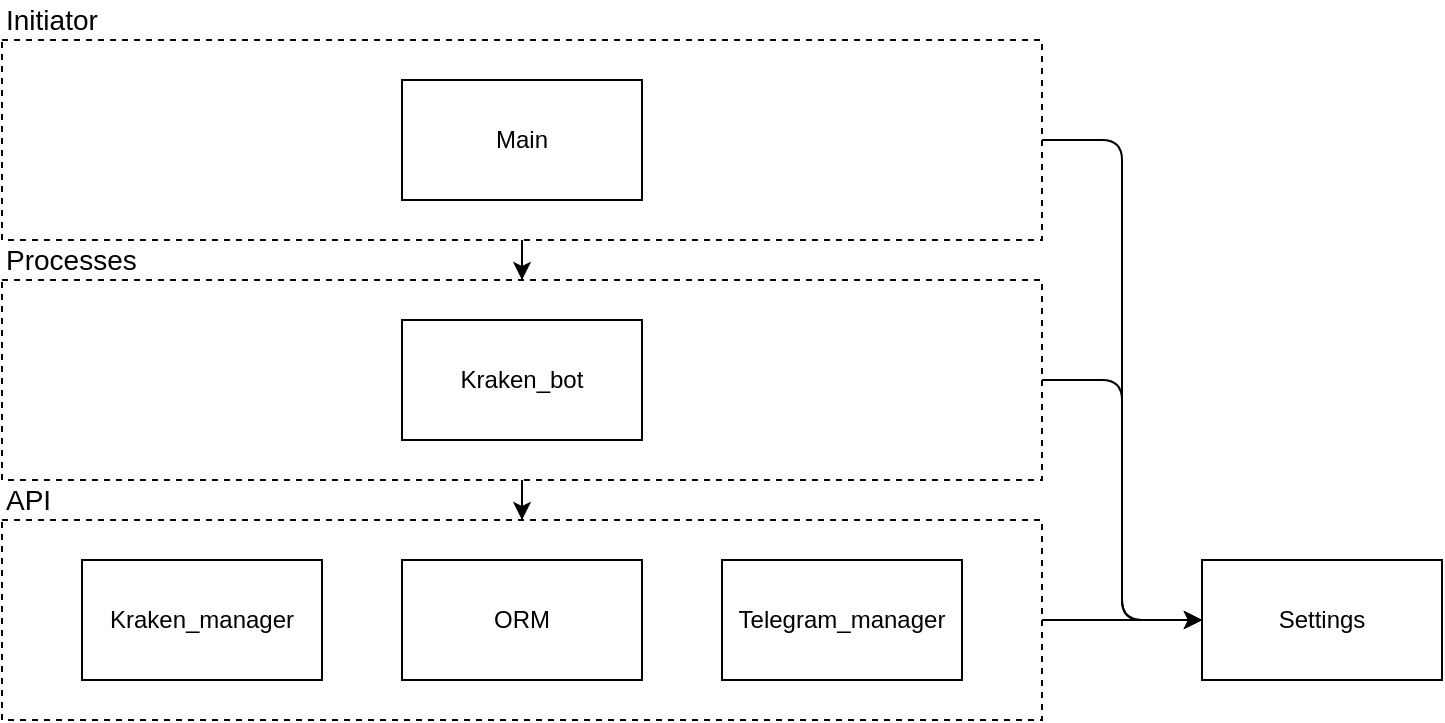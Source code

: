 <mxfile version="14.5.1" type="device"><diagram id="O8FNWGS9hDB0b1hOmVu-" name="Page-1"><mxGraphModel dx="1086" dy="846" grid="1" gridSize="10" guides="1" tooltips="1" connect="1" arrows="1" fold="1" page="1" pageScale="1" pageWidth="850" pageHeight="1100" math="0" shadow="0"><root><mxCell id="0"/><mxCell id="1" parent="0"/><mxCell id="26" style="edgeStyle=orthogonalEdgeStyle;rounded=1;orthogonalLoop=1;jettySize=auto;html=1;entryX=0;entryY=0.5;entryDx=0;entryDy=0;" parent="1" source="2" target="25" edge="1"><mxGeometry relative="1" as="geometry"/></mxCell><mxCell id="30" style="edgeStyle=orthogonalEdgeStyle;rounded=0;orthogonalLoop=1;jettySize=auto;html=1;entryX=0.5;entryY=0;entryDx=0;entryDy=0;" parent="1" source="2" target="3" edge="1"><mxGeometry relative="1" as="geometry"/></mxCell><mxCell id="2" value="" style="whiteSpace=wrap;html=1;fillColor=none;dashed=1;align=left;" parent="1" vertex="1"><mxGeometry x="40" y="60" width="520" height="100" as="geometry"/></mxCell><mxCell id="27" style="edgeStyle=orthogonalEdgeStyle;rounded=1;orthogonalLoop=1;jettySize=auto;html=1;entryX=0;entryY=0.5;entryDx=0;entryDy=0;" parent="1" source="3" target="25" edge="1"><mxGeometry relative="1" as="geometry"/></mxCell><mxCell id="29" style="edgeStyle=orthogonalEdgeStyle;rounded=0;orthogonalLoop=1;jettySize=auto;html=1;entryX=0.5;entryY=0;entryDx=0;entryDy=0;" parent="1" source="3" target="4" edge="1"><mxGeometry relative="1" as="geometry"/></mxCell><mxCell id="3" value="" style="whiteSpace=wrap;html=1;fillColor=none;dashed=1;" parent="1" vertex="1"><mxGeometry x="40" y="180" width="520" height="100" as="geometry"/></mxCell><mxCell id="28" style="edgeStyle=orthogonalEdgeStyle;rounded=1;orthogonalLoop=1;jettySize=auto;html=1;" parent="1" source="4" edge="1"><mxGeometry relative="1" as="geometry"><mxPoint x="640" y="350" as="targetPoint"/></mxGeometry></mxCell><mxCell id="4" value="" style="whiteSpace=wrap;html=1;fillColor=none;dashed=1;" parent="1" vertex="1"><mxGeometry x="40" y="300" width="520" height="100" as="geometry"/></mxCell><mxCell id="5" value="Kraken_manager" style="whiteSpace=wrap;html=1;" parent="1" vertex="1"><mxGeometry x="80" y="320" width="120" height="60" as="geometry"/></mxCell><mxCell id="6" value="ORM" style="whiteSpace=wrap;html=1;" parent="1" vertex="1"><mxGeometry x="240" y="320" width="120" height="60" as="geometry"/></mxCell><mxCell id="7" value="Telegram_manager" style="whiteSpace=wrap;html=1;" parent="1" vertex="1"><mxGeometry x="400" y="320" width="120" height="60" as="geometry"/></mxCell><mxCell id="11" value="Kraken_bot" style="whiteSpace=wrap;html=1;" parent="1" vertex="1"><mxGeometry x="240" y="200" width="120" height="60" as="geometry"/></mxCell><mxCell id="20" value="Main" style="whiteSpace=wrap;html=1;" parent="1" vertex="1"><mxGeometry x="240" y="80" width="120" height="60" as="geometry"/></mxCell><mxCell id="22" value="Initiator" style="text;html=1;align=left;verticalAlign=middle;resizable=0;points=[];autosize=1;fontSize=14;" parent="1" vertex="1"><mxGeometry x="40" y="40" width="60" height="20" as="geometry"/></mxCell><mxCell id="23" value="Processes" style="text;html=1;align=left;verticalAlign=middle;resizable=0;points=[];autosize=1;fontSize=14;" parent="1" vertex="1"><mxGeometry x="40" y="160" width="80" height="20" as="geometry"/></mxCell><mxCell id="24" value="API" style="text;html=1;align=left;verticalAlign=middle;resizable=0;points=[];autosize=1;fontSize=14;" parent="1" vertex="1"><mxGeometry x="40" y="280" width="40" height="20" as="geometry"/></mxCell><mxCell id="25" value="Settings" style="whiteSpace=wrap;html=1;" parent="1" vertex="1"><mxGeometry x="640" y="320" width="120" height="60" as="geometry"/></mxCell></root></mxGraphModel></diagram></mxfile>